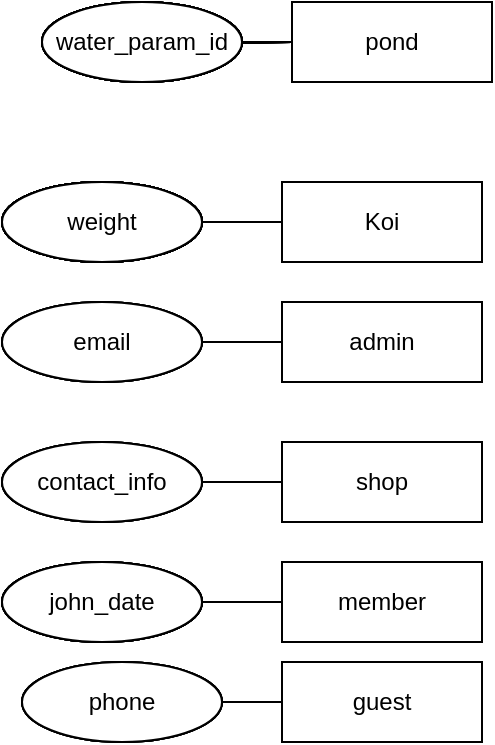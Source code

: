 <mxfile version="24.7.17">
  <diagram id="R2lEEEUBdFMjLlhIrx00" name="Page-1">
    <mxGraphModel dx="948" dy="1490" grid="1" gridSize="10" guides="1" tooltips="1" connect="1" arrows="1" fold="1" page="1" pageScale="1" pageWidth="850" pageHeight="1100" math="0" shadow="0" extFonts="Permanent Marker^https://fonts.googleapis.com/css?family=Permanent+Marker">
      <root>
        <mxCell id="0" />
        <mxCell id="1" parent="0" />
        <mxCell id="MTEBWGZWSlYYC86KZtAg-1" value="guest" style="rounded=0;whiteSpace=wrap;html=1;" parent="1" vertex="1">
          <mxGeometry x="420" y="280" width="100" height="40" as="geometry" />
        </mxCell>
        <mxCell id="MTEBWGZWSlYYC86KZtAg-3" value="guest_id" style="ellipse;whiteSpace=wrap;html=1;align=center;fontStyle=4;" parent="1" vertex="1">
          <mxGeometry x="290" y="280" width="100" height="40" as="geometry" />
        </mxCell>
        <mxCell id="MTEBWGZWSlYYC86KZtAg-4" value="name" style="ellipse;whiteSpace=wrap;html=1;align=center;" parent="1" vertex="1">
          <mxGeometry x="290" y="280" width="100" height="40" as="geometry" />
        </mxCell>
        <mxCell id="MTEBWGZWSlYYC86KZtAg-5" value="email" style="ellipse;whiteSpace=wrap;html=1;align=center;" parent="1" vertex="1">
          <mxGeometry x="290" y="280" width="100" height="40" as="geometry" />
        </mxCell>
        <mxCell id="MTEBWGZWSlYYC86KZtAg-6" value="phone" style="ellipse;whiteSpace=wrap;html=1;align=center;" parent="1" vertex="1">
          <mxGeometry x="290" y="280" width="100" height="40" as="geometry" />
        </mxCell>
        <mxCell id="MTEBWGZWSlYYC86KZtAg-7" value="" style="endArrow=none;html=1;rounded=0;" parent="1" source="MTEBWGZWSlYYC86KZtAg-3" target="MTEBWGZWSlYYC86KZtAg-1" edge="1">
          <mxGeometry relative="1" as="geometry">
            <mxPoint x="380" y="190" as="sourcePoint" />
            <mxPoint x="540" y="190" as="targetPoint" />
          </mxGeometry>
        </mxCell>
        <mxCell id="MTEBWGZWSlYYC86KZtAg-8" value="" style="endArrow=none;html=1;rounded=0;" parent="1" source="MTEBWGZWSlYYC86KZtAg-4" target="MTEBWGZWSlYYC86KZtAg-1" edge="1">
          <mxGeometry relative="1" as="geometry">
            <mxPoint x="380" y="190" as="sourcePoint" />
            <mxPoint x="540" y="190" as="targetPoint" />
          </mxGeometry>
        </mxCell>
        <mxCell id="MTEBWGZWSlYYC86KZtAg-9" value="" style="endArrow=none;html=1;rounded=0;" parent="1" source="MTEBWGZWSlYYC86KZtAg-5" target="MTEBWGZWSlYYC86KZtAg-1" edge="1">
          <mxGeometry relative="1" as="geometry">
            <mxPoint x="380" y="190" as="sourcePoint" />
            <mxPoint x="540" y="190" as="targetPoint" />
          </mxGeometry>
        </mxCell>
        <mxCell id="MTEBWGZWSlYYC86KZtAg-10" value="" style="endArrow=none;html=1;rounded=0;" parent="1" source="MTEBWGZWSlYYC86KZtAg-6" target="MTEBWGZWSlYYC86KZtAg-1" edge="1">
          <mxGeometry relative="1" as="geometry">
            <mxPoint x="380" y="190" as="sourcePoint" />
            <mxPoint x="540" y="190" as="targetPoint" />
          </mxGeometry>
        </mxCell>
        <mxCell id="MTEBWGZWSlYYC86KZtAg-11" value="member" style="whiteSpace=wrap;html=1;align=center;" parent="1" vertex="1">
          <mxGeometry x="420" y="230" width="100" height="40" as="geometry" />
        </mxCell>
        <mxCell id="MTEBWGZWSlYYC86KZtAg-12" value="member_id" style="ellipse;whiteSpace=wrap;html=1;align=center;fontStyle=4;" parent="1" vertex="1">
          <mxGeometry x="280" y="230" width="100" height="40" as="geometry" />
        </mxCell>
        <mxCell id="MTEBWGZWSlYYC86KZtAg-13" value="name" style="ellipse;whiteSpace=wrap;html=1;align=center;" parent="1" vertex="1">
          <mxGeometry x="280" y="230" width="100" height="40" as="geometry" />
        </mxCell>
        <mxCell id="MTEBWGZWSlYYC86KZtAg-14" value="email" style="ellipse;whiteSpace=wrap;html=1;align=center;" parent="1" vertex="1">
          <mxGeometry x="280" y="230" width="100" height="40" as="geometry" />
        </mxCell>
        <mxCell id="MTEBWGZWSlYYC86KZtAg-15" value="" style="endArrow=none;html=1;rounded=0;" parent="1" source="MTEBWGZWSlYYC86KZtAg-11" target="MTEBWGZWSlYYC86KZtAg-14" edge="1">
          <mxGeometry relative="1" as="geometry">
            <mxPoint x="390" y="250" as="sourcePoint" />
            <mxPoint x="550" y="250" as="targetPoint" />
          </mxGeometry>
        </mxCell>
        <mxCell id="MTEBWGZWSlYYC86KZtAg-16" value="phone" style="ellipse;whiteSpace=wrap;html=1;align=center;" parent="1" vertex="1">
          <mxGeometry x="280" y="230" width="100" height="40" as="geometry" />
        </mxCell>
        <mxCell id="MTEBWGZWSlYYC86KZtAg-17" value="adress" style="ellipse;whiteSpace=wrap;html=1;align=center;" parent="1" vertex="1">
          <mxGeometry x="280" y="230" width="100" height="40" as="geometry" />
        </mxCell>
        <mxCell id="MTEBWGZWSlYYC86KZtAg-19" value="john_date" style="ellipse;whiteSpace=wrap;html=1;align=center;" parent="1" vertex="1">
          <mxGeometry x="280" y="230" width="100" height="40" as="geometry" />
        </mxCell>
        <mxCell id="MTEBWGZWSlYYC86KZtAg-20" value="" style="endArrow=none;html=1;rounded=0;" parent="1" source="MTEBWGZWSlYYC86KZtAg-12" target="MTEBWGZWSlYYC86KZtAg-11" edge="1">
          <mxGeometry relative="1" as="geometry">
            <mxPoint x="390" y="250" as="sourcePoint" />
            <mxPoint x="550" y="250" as="targetPoint" />
          </mxGeometry>
        </mxCell>
        <mxCell id="MTEBWGZWSlYYC86KZtAg-22" value="" style="endArrow=none;html=1;rounded=0;" parent="1" source="MTEBWGZWSlYYC86KZtAg-13" target="MTEBWGZWSlYYC86KZtAg-11" edge="1">
          <mxGeometry relative="1" as="geometry">
            <mxPoint x="390" y="250" as="sourcePoint" />
            <mxPoint x="550" y="250" as="targetPoint" />
          </mxGeometry>
        </mxCell>
        <mxCell id="MTEBWGZWSlYYC86KZtAg-23" value="" style="endArrow=none;html=1;rounded=0;" parent="1" source="MTEBWGZWSlYYC86KZtAg-11" target="MTEBWGZWSlYYC86KZtAg-16" edge="1">
          <mxGeometry relative="1" as="geometry">
            <mxPoint x="390" y="250" as="sourcePoint" />
            <mxPoint x="550" y="250" as="targetPoint" />
          </mxGeometry>
        </mxCell>
        <mxCell id="MTEBWGZWSlYYC86KZtAg-24" value="" style="endArrow=none;html=1;rounded=0;" parent="1" source="MTEBWGZWSlYYC86KZtAg-11" target="MTEBWGZWSlYYC86KZtAg-17" edge="1">
          <mxGeometry relative="1" as="geometry">
            <mxPoint x="390" y="250" as="sourcePoint" />
            <mxPoint x="550" y="250" as="targetPoint" />
          </mxGeometry>
        </mxCell>
        <mxCell id="MTEBWGZWSlYYC86KZtAg-25" value="" style="endArrow=none;html=1;rounded=0;" parent="1" source="MTEBWGZWSlYYC86KZtAg-11" target="MTEBWGZWSlYYC86KZtAg-19" edge="1">
          <mxGeometry relative="1" as="geometry">
            <mxPoint x="390" y="250" as="sourcePoint" />
            <mxPoint x="550" y="250" as="targetPoint" />
          </mxGeometry>
        </mxCell>
        <mxCell id="MTEBWGZWSlYYC86KZtAg-26" value="shop" style="whiteSpace=wrap;html=1;align=center;" parent="1" vertex="1">
          <mxGeometry x="420" y="170" width="100" height="40" as="geometry" />
        </mxCell>
        <mxCell id="MTEBWGZWSlYYC86KZtAg-27" value="shop_id" style="ellipse;whiteSpace=wrap;html=1;align=center;fontStyle=4;" parent="1" vertex="1">
          <mxGeometry x="280" y="170" width="100" height="40" as="geometry" />
        </mxCell>
        <mxCell id="MTEBWGZWSlYYC86KZtAg-28" value="name" style="ellipse;whiteSpace=wrap;html=1;align=center;" parent="1" vertex="1">
          <mxGeometry x="280" y="170" width="100" height="40" as="geometry" />
        </mxCell>
        <mxCell id="MTEBWGZWSlYYC86KZtAg-29" value="adress" style="ellipse;whiteSpace=wrap;html=1;align=center;" parent="1" vertex="1">
          <mxGeometry x="280" y="170" width="100" height="40" as="geometry" />
        </mxCell>
        <mxCell id="MTEBWGZWSlYYC86KZtAg-30" value="contact_info" style="ellipse;whiteSpace=wrap;html=1;align=center;" parent="1" vertex="1">
          <mxGeometry x="280" y="170" width="100" height="40" as="geometry" />
        </mxCell>
        <mxCell id="MTEBWGZWSlYYC86KZtAg-31" value="" style="endArrow=none;html=1;rounded=0;" parent="1" source="MTEBWGZWSlYYC86KZtAg-26" target="MTEBWGZWSlYYC86KZtAg-30" edge="1">
          <mxGeometry relative="1" as="geometry">
            <mxPoint x="360" y="120" as="sourcePoint" />
            <mxPoint x="520" y="120" as="targetPoint" />
          </mxGeometry>
        </mxCell>
        <mxCell id="MTEBWGZWSlYYC86KZtAg-32" value="" style="endArrow=none;html=1;rounded=0;" parent="1" source="MTEBWGZWSlYYC86KZtAg-26" target="MTEBWGZWSlYYC86KZtAg-29" edge="1">
          <mxGeometry relative="1" as="geometry">
            <mxPoint x="360" y="120" as="sourcePoint" />
            <mxPoint x="520" y="120" as="targetPoint" />
          </mxGeometry>
        </mxCell>
        <mxCell id="MTEBWGZWSlYYC86KZtAg-33" value="" style="endArrow=none;html=1;rounded=0;" parent="1" source="MTEBWGZWSlYYC86KZtAg-28" target="MTEBWGZWSlYYC86KZtAg-26" edge="1">
          <mxGeometry relative="1" as="geometry">
            <mxPoint x="360" y="120" as="sourcePoint" />
            <mxPoint x="520" y="120" as="targetPoint" />
          </mxGeometry>
        </mxCell>
        <mxCell id="MTEBWGZWSlYYC86KZtAg-34" value="" style="endArrow=none;html=1;rounded=0;" parent="1" source="MTEBWGZWSlYYC86KZtAg-27" target="MTEBWGZWSlYYC86KZtAg-26" edge="1">
          <mxGeometry relative="1" as="geometry">
            <mxPoint x="360" y="120" as="sourcePoint" />
            <mxPoint x="520" y="120" as="targetPoint" />
          </mxGeometry>
        </mxCell>
        <mxCell id="MTEBWGZWSlYYC86KZtAg-35" value="admin" style="whiteSpace=wrap;html=1;align=center;" parent="1" vertex="1">
          <mxGeometry x="420" y="100" width="100" height="40" as="geometry" />
        </mxCell>
        <mxCell id="MTEBWGZWSlYYC86KZtAg-36" value="username" style="ellipse;whiteSpace=wrap;html=1;align=center;" parent="1" vertex="1">
          <mxGeometry x="280" y="100" width="100" height="40" as="geometry" />
        </mxCell>
        <mxCell id="MTEBWGZWSlYYC86KZtAg-37" value="admin_id" style="ellipse;whiteSpace=wrap;html=1;align=center;fontStyle=4;" parent="1" vertex="1">
          <mxGeometry x="280" y="100" width="100" height="40" as="geometry" />
        </mxCell>
        <mxCell id="MTEBWGZWSlYYC86KZtAg-38" value="" style="endArrow=none;html=1;rounded=0;" parent="1" source="MTEBWGZWSlYYC86KZtAg-35" target="MTEBWGZWSlYYC86KZtAg-37" edge="1">
          <mxGeometry relative="1" as="geometry">
            <mxPoint x="360" y="120" as="sourcePoint" />
            <mxPoint x="520" y="120" as="targetPoint" />
          </mxGeometry>
        </mxCell>
        <mxCell id="MTEBWGZWSlYYC86KZtAg-39" value="" style="endArrow=none;html=1;rounded=0;" parent="1" source="MTEBWGZWSlYYC86KZtAg-36" target="MTEBWGZWSlYYC86KZtAg-35" edge="1">
          <mxGeometry relative="1" as="geometry">
            <mxPoint x="360" y="120" as="sourcePoint" />
            <mxPoint x="520" y="120" as="targetPoint" />
          </mxGeometry>
        </mxCell>
        <mxCell id="MTEBWGZWSlYYC86KZtAg-41" value="password" style="ellipse;whiteSpace=wrap;html=1;align=center;" parent="1" vertex="1">
          <mxGeometry x="280" y="100" width="100" height="40" as="geometry" />
        </mxCell>
        <mxCell id="MTEBWGZWSlYYC86KZtAg-42" value="email" style="ellipse;whiteSpace=wrap;html=1;align=center;" parent="1" vertex="1">
          <mxGeometry x="280" y="100" width="100" height="40" as="geometry" />
        </mxCell>
        <mxCell id="MTEBWGZWSlYYC86KZtAg-43" value="" style="endArrow=none;html=1;rounded=0;" parent="1" source="MTEBWGZWSlYYC86KZtAg-35" target="MTEBWGZWSlYYC86KZtAg-41" edge="1">
          <mxGeometry relative="1" as="geometry">
            <mxPoint x="360" y="120" as="sourcePoint" />
            <mxPoint x="520" y="120" as="targetPoint" />
          </mxGeometry>
        </mxCell>
        <mxCell id="MTEBWGZWSlYYC86KZtAg-44" value="" style="endArrow=none;html=1;rounded=0;" parent="1" source="MTEBWGZWSlYYC86KZtAg-35" target="MTEBWGZWSlYYC86KZtAg-42" edge="1">
          <mxGeometry relative="1" as="geometry">
            <mxPoint x="360" y="120" as="sourcePoint" />
            <mxPoint x="520" y="120" as="targetPoint" />
          </mxGeometry>
        </mxCell>
        <mxCell id="MTEBWGZWSlYYC86KZtAg-45" value="Koi" style="whiteSpace=wrap;html=1;align=center;" parent="1" vertex="1">
          <mxGeometry x="420" y="40" width="100" height="40" as="geometry" />
        </mxCell>
        <mxCell id="MTEBWGZWSlYYC86KZtAg-46" value="name" style="ellipse;whiteSpace=wrap;html=1;align=center;" parent="1" vertex="1">
          <mxGeometry x="280" y="40" width="100" height="40" as="geometry" />
        </mxCell>
        <mxCell id="agwxjOaZRlQN-cgObHdg-1" value="Koi_id" style="ellipse;whiteSpace=wrap;html=1;align=center;fontStyle=4;" vertex="1" parent="1">
          <mxGeometry x="280" y="40" width="100" height="40" as="geometry" />
        </mxCell>
        <mxCell id="agwxjOaZRlQN-cgObHdg-2" value="image" style="ellipse;whiteSpace=wrap;html=1;align=center;" vertex="1" parent="1">
          <mxGeometry x="280" y="40" width="100" height="40" as="geometry" />
        </mxCell>
        <mxCell id="agwxjOaZRlQN-cgObHdg-3" value="body_shape" style="ellipse;whiteSpace=wrap;html=1;align=center;" vertex="1" parent="1">
          <mxGeometry x="280" y="40" width="100" height="40" as="geometry" />
        </mxCell>
        <mxCell id="agwxjOaZRlQN-cgObHdg-4" value="age" style="ellipse;whiteSpace=wrap;html=1;align=center;" vertex="1" parent="1">
          <mxGeometry x="280" y="40" width="100" height="40" as="geometry" />
        </mxCell>
        <mxCell id="agwxjOaZRlQN-cgObHdg-5" value="size" style="ellipse;whiteSpace=wrap;html=1;align=center;" vertex="1" parent="1">
          <mxGeometry x="280" y="40" width="100" height="40" as="geometry" />
        </mxCell>
        <mxCell id="agwxjOaZRlQN-cgObHdg-7" value="gender" style="ellipse;whiteSpace=wrap;html=1;align=center;" vertex="1" parent="1">
          <mxGeometry x="280" y="40" width="100" height="40" as="geometry" />
        </mxCell>
        <mxCell id="agwxjOaZRlQN-cgObHdg-8" value="breed" style="ellipse;whiteSpace=wrap;html=1;align=center;" vertex="1" parent="1">
          <mxGeometry x="280" y="40" width="100" height="40" as="geometry" />
        </mxCell>
        <mxCell id="agwxjOaZRlQN-cgObHdg-9" value="origin" style="ellipse;whiteSpace=wrap;html=1;align=center;" vertex="1" parent="1">
          <mxGeometry x="280" y="40" width="100" height="40" as="geometry" />
        </mxCell>
        <mxCell id="agwxjOaZRlQN-cgObHdg-11" value="pond_id" style="ellipse;whiteSpace=wrap;html=1;align=center;" vertex="1" parent="1">
          <mxGeometry x="280" y="40" width="100" height="40" as="geometry" />
        </mxCell>
        <mxCell id="agwxjOaZRlQN-cgObHdg-13" value="" style="endArrow=none;html=1;rounded=0;" edge="1" parent="1" source="MTEBWGZWSlYYC86KZtAg-45" target="agwxjOaZRlQN-cgObHdg-1">
          <mxGeometry relative="1" as="geometry">
            <mxPoint x="340" y="100" as="sourcePoint" />
            <mxPoint x="500" y="100" as="targetPoint" />
          </mxGeometry>
        </mxCell>
        <mxCell id="agwxjOaZRlQN-cgObHdg-14" value="" style="endArrow=none;html=1;rounded=0;" edge="1" parent="1" source="MTEBWGZWSlYYC86KZtAg-45" target="MTEBWGZWSlYYC86KZtAg-46">
          <mxGeometry relative="1" as="geometry">
            <mxPoint x="340" y="100" as="sourcePoint" />
            <mxPoint x="500" y="100" as="targetPoint" />
          </mxGeometry>
        </mxCell>
        <mxCell id="agwxjOaZRlQN-cgObHdg-15" value="" style="endArrow=none;html=1;rounded=0;" edge="1" parent="1" source="MTEBWGZWSlYYC86KZtAg-45" target="agwxjOaZRlQN-cgObHdg-2">
          <mxGeometry relative="1" as="geometry">
            <mxPoint x="340" y="50" as="sourcePoint" />
            <mxPoint x="500" y="50" as="targetPoint" />
          </mxGeometry>
        </mxCell>
        <mxCell id="agwxjOaZRlQN-cgObHdg-16" value="" style="endArrow=none;html=1;rounded=0;" edge="1" parent="1" source="MTEBWGZWSlYYC86KZtAg-45" target="agwxjOaZRlQN-cgObHdg-3">
          <mxGeometry relative="1" as="geometry">
            <mxPoint x="340" y="50" as="sourcePoint" />
            <mxPoint x="500" y="50" as="targetPoint" />
          </mxGeometry>
        </mxCell>
        <mxCell id="agwxjOaZRlQN-cgObHdg-17" value="" style="endArrow=none;html=1;rounded=0;" edge="1" parent="1" source="MTEBWGZWSlYYC86KZtAg-45" target="agwxjOaZRlQN-cgObHdg-4">
          <mxGeometry relative="1" as="geometry">
            <mxPoint x="340" y="50" as="sourcePoint" />
            <mxPoint x="500" y="50" as="targetPoint" />
          </mxGeometry>
        </mxCell>
        <mxCell id="agwxjOaZRlQN-cgObHdg-18" value="" style="endArrow=none;html=1;rounded=0;" edge="1" parent="1" source="agwxjOaZRlQN-cgObHdg-6" target="MTEBWGZWSlYYC86KZtAg-45">
          <mxGeometry relative="1" as="geometry">
            <mxPoint x="340" y="50" as="sourcePoint" />
            <mxPoint x="500" y="50" as="targetPoint" />
          </mxGeometry>
        </mxCell>
        <mxCell id="agwxjOaZRlQN-cgObHdg-20" value="" style="endArrow=none;html=1;rounded=0;" edge="1" parent="1" source="agwxjOaZRlQN-cgObHdg-8" target="MTEBWGZWSlYYC86KZtAg-45">
          <mxGeometry relative="1" as="geometry">
            <mxPoint x="340" y="50" as="sourcePoint" />
            <mxPoint x="500" y="50" as="targetPoint" />
          </mxGeometry>
        </mxCell>
        <mxCell id="agwxjOaZRlQN-cgObHdg-21" value="" style="endArrow=none;html=1;rounded=0;" edge="1" parent="1" source="MTEBWGZWSlYYC86KZtAg-45" target="agwxjOaZRlQN-cgObHdg-5">
          <mxGeometry relative="1" as="geometry">
            <mxPoint x="340" y="50" as="sourcePoint" />
            <mxPoint x="500" y="50" as="targetPoint" />
          </mxGeometry>
        </mxCell>
        <mxCell id="agwxjOaZRlQN-cgObHdg-22" value="" style="endArrow=none;html=1;rounded=0;" edge="1" parent="1" source="agwxjOaZRlQN-cgObHdg-7" target="MTEBWGZWSlYYC86KZtAg-45">
          <mxGeometry relative="1" as="geometry">
            <mxPoint x="340" y="50" as="sourcePoint" />
            <mxPoint x="500" y="50" as="targetPoint" />
            <Array as="points" />
          </mxGeometry>
        </mxCell>
        <mxCell id="agwxjOaZRlQN-cgObHdg-23" value="" style="endArrow=none;html=1;rounded=0;" edge="1" parent="1" source="MTEBWGZWSlYYC86KZtAg-45" target="agwxjOaZRlQN-cgObHdg-9">
          <mxGeometry relative="1" as="geometry">
            <mxPoint x="340" y="50" as="sourcePoint" />
            <mxPoint x="500" y="50" as="targetPoint" />
          </mxGeometry>
        </mxCell>
        <mxCell id="agwxjOaZRlQN-cgObHdg-24" value="" style="endArrow=none;html=1;rounded=0;" edge="1" parent="1" source="agwxjOaZRlQN-cgObHdg-6" target="agwxjOaZRlQN-cgObHdg-11">
          <mxGeometry relative="1" as="geometry">
            <mxPoint x="340" y="50" as="sourcePoint" />
            <mxPoint x="500" y="50" as="targetPoint" />
          </mxGeometry>
        </mxCell>
        <mxCell id="agwxjOaZRlQN-cgObHdg-25" value="price" style="ellipse;whiteSpace=wrap;html=1;align=center;" vertex="1" parent="1">
          <mxGeometry x="280" y="40" width="100" height="40" as="geometry" />
        </mxCell>
        <mxCell id="agwxjOaZRlQN-cgObHdg-26" value="" style="endArrow=none;html=1;rounded=0;" edge="1" parent="1" source="MTEBWGZWSlYYC86KZtAg-45" target="agwxjOaZRlQN-cgObHdg-25">
          <mxGeometry relative="1" as="geometry">
            <mxPoint x="340" y="100" as="sourcePoint" />
            <mxPoint x="500" y="100" as="targetPoint" />
          </mxGeometry>
        </mxCell>
        <mxCell id="agwxjOaZRlQN-cgObHdg-27" value="" style="endArrow=none;html=1;rounded=0;" edge="1" parent="1" source="MTEBWGZWSlYYC86KZtAg-45" target="agwxjOaZRlQN-cgObHdg-6">
          <mxGeometry relative="1" as="geometry">
            <mxPoint x="420" y="63" as="sourcePoint" />
            <mxPoint x="219" y="77" as="targetPoint" />
          </mxGeometry>
        </mxCell>
        <mxCell id="agwxjOaZRlQN-cgObHdg-6" value="weight" style="ellipse;whiteSpace=wrap;html=1;align=center;" vertex="1" parent="1">
          <mxGeometry x="280" y="40" width="100" height="40" as="geometry" />
        </mxCell>
        <mxCell id="agwxjOaZRlQN-cgObHdg-28" value="pond" style="whiteSpace=wrap;html=1;align=center;" vertex="1" parent="1">
          <mxGeometry x="425" y="-50" width="100" height="40" as="geometry" />
        </mxCell>
        <mxCell id="agwxjOaZRlQN-cgObHdg-29" value="size" style="ellipse;whiteSpace=wrap;html=1;align=center;" vertex="1" parent="1">
          <mxGeometry x="300" y="-50" width="100" height="40" as="geometry" />
        </mxCell>
        <mxCell id="agwxjOaZRlQN-cgObHdg-30" value="pond_id" style="ellipse;whiteSpace=wrap;html=1;align=center;fontStyle=4;" vertex="1" parent="1">
          <mxGeometry x="300" y="-50" width="100" height="40" as="geometry" />
        </mxCell>
        <mxCell id="agwxjOaZRlQN-cgObHdg-31" value="name" style="ellipse;whiteSpace=wrap;html=1;align=center;" vertex="1" parent="1">
          <mxGeometry x="300" y="-50" width="100" height="40" as="geometry" />
        </mxCell>
        <mxCell id="agwxjOaZRlQN-cgObHdg-32" value="image" style="ellipse;whiteSpace=wrap;html=1;align=center;" vertex="1" parent="1">
          <mxGeometry x="300" y="-50" width="100" height="40" as="geometry" />
        </mxCell>
        <mxCell id="agwxjOaZRlQN-cgObHdg-33" value="depth" style="ellipse;whiteSpace=wrap;html=1;align=center;" vertex="1" parent="1">
          <mxGeometry x="300" y="-50" width="100" height="40" as="geometry" />
        </mxCell>
        <mxCell id="agwxjOaZRlQN-cgObHdg-34" value="volume" style="ellipse;whiteSpace=wrap;html=1;align=center;" vertex="1" parent="1">
          <mxGeometry x="300" y="-50" width="100" height="40" as="geometry" />
        </mxCell>
        <mxCell id="agwxjOaZRlQN-cgObHdg-35" value="drain_count" style="ellipse;whiteSpace=wrap;html=1;align=center;" vertex="1" parent="1">
          <mxGeometry x="300" y="-50" width="100" height="40" as="geometry" />
        </mxCell>
        <mxCell id="agwxjOaZRlQN-cgObHdg-36" value="pump_capacity" style="ellipse;whiteSpace=wrap;html=1;align=center;" vertex="1" parent="1">
          <mxGeometry x="300" y="-50" width="100" height="40" as="geometry" />
        </mxCell>
        <mxCell id="agwxjOaZRlQN-cgObHdg-38" value="water_param_id" style="ellipse;whiteSpace=wrap;html=1;align=center;" vertex="1" parent="1">
          <mxGeometry x="300" y="-50" width="100" height="40" as="geometry" />
        </mxCell>
        <mxCell id="agwxjOaZRlQN-cgObHdg-39" value="" style="endArrow=none;html=1;rounded=0;" edge="1" parent="1" source="agwxjOaZRlQN-cgObHdg-29" target="agwxjOaZRlQN-cgObHdg-28">
          <mxGeometry relative="1" as="geometry">
            <mxPoint x="340" y="-10" as="sourcePoint" />
            <mxPoint x="500" y="-10" as="targetPoint" />
          </mxGeometry>
        </mxCell>
        <mxCell id="agwxjOaZRlQN-cgObHdg-40" value="" style="endArrow=none;html=1;rounded=0;" edge="1" parent="1" source="agwxjOaZRlQN-cgObHdg-33" target="agwxjOaZRlQN-cgObHdg-28">
          <mxGeometry relative="1" as="geometry">
            <mxPoint x="340" y="-10" as="sourcePoint" />
            <mxPoint x="500" y="-10" as="targetPoint" />
          </mxGeometry>
        </mxCell>
        <mxCell id="agwxjOaZRlQN-cgObHdg-41" value="" style="endArrow=none;html=1;rounded=0;" edge="1" parent="1" source="agwxjOaZRlQN-cgObHdg-31" target="agwxjOaZRlQN-cgObHdg-28">
          <mxGeometry relative="1" as="geometry">
            <mxPoint x="340" y="-10" as="sourcePoint" />
            <mxPoint x="500" y="-10" as="targetPoint" />
          </mxGeometry>
        </mxCell>
        <mxCell id="agwxjOaZRlQN-cgObHdg-42" value="" style="endArrow=none;html=1;rounded=0;" edge="1" parent="1" source="agwxjOaZRlQN-cgObHdg-32" target="agwxjOaZRlQN-cgObHdg-28">
          <mxGeometry relative="1" as="geometry">
            <mxPoint x="340" y="-10" as="sourcePoint" />
            <mxPoint x="500" y="-10" as="targetPoint" />
          </mxGeometry>
        </mxCell>
        <mxCell id="agwxjOaZRlQN-cgObHdg-43" value="" style="endArrow=none;html=1;rounded=0;" edge="1" parent="1" source="agwxjOaZRlQN-cgObHdg-30" target="agwxjOaZRlQN-cgObHdg-28">
          <mxGeometry relative="1" as="geometry">
            <mxPoint x="340" y="-10" as="sourcePoint" />
            <mxPoint x="500" y="-10" as="targetPoint" />
          </mxGeometry>
        </mxCell>
        <mxCell id="agwxjOaZRlQN-cgObHdg-44" value="" style="endArrow=none;html=1;rounded=0;" edge="1" parent="1" source="agwxjOaZRlQN-cgObHdg-28" target="agwxjOaZRlQN-cgObHdg-36">
          <mxGeometry relative="1" as="geometry">
            <mxPoint x="340" y="-10" as="sourcePoint" />
            <mxPoint x="500" y="-10" as="targetPoint" />
          </mxGeometry>
        </mxCell>
        <mxCell id="agwxjOaZRlQN-cgObHdg-45" value="" style="endArrow=none;html=1;rounded=0;" edge="1" parent="1" source="agwxjOaZRlQN-cgObHdg-35" target="agwxjOaZRlQN-cgObHdg-28">
          <mxGeometry relative="1" as="geometry">
            <mxPoint x="340" y="-10" as="sourcePoint" />
            <mxPoint x="500" y="-10" as="targetPoint" />
          </mxGeometry>
        </mxCell>
        <mxCell id="agwxjOaZRlQN-cgObHdg-46" value="" style="endArrow=none;html=1;rounded=0;" edge="1" parent="1" source="agwxjOaZRlQN-cgObHdg-34" target="agwxjOaZRlQN-cgObHdg-28">
          <mxGeometry relative="1" as="geometry">
            <mxPoint x="340" y="-10" as="sourcePoint" />
            <mxPoint x="500" y="-10" as="targetPoint" />
          </mxGeometry>
        </mxCell>
        <mxCell id="agwxjOaZRlQN-cgObHdg-47" value="" style="endArrow=none;html=1;rounded=0;" edge="1" parent="1" source="agwxjOaZRlQN-cgObHdg-38" target="agwxjOaZRlQN-cgObHdg-28">
          <mxGeometry relative="1" as="geometry">
            <mxPoint x="340" y="-10" as="sourcePoint" />
            <mxPoint x="500" y="-10" as="targetPoint" />
          </mxGeometry>
        </mxCell>
      </root>
    </mxGraphModel>
  </diagram>
</mxfile>
